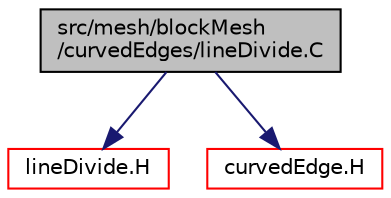 digraph "src/mesh/blockMesh/curvedEdges/lineDivide.C"
{
  bgcolor="transparent";
  edge [fontname="Helvetica",fontsize="10",labelfontname="Helvetica",labelfontsize="10"];
  node [fontname="Helvetica",fontsize="10",shape=record];
  Node0 [label="src/mesh/blockMesh\l/curvedEdges/lineDivide.C",height=0.2,width=0.4,color="black", fillcolor="grey75", style="filled", fontcolor="black"];
  Node0 -> Node1 [color="midnightblue",fontsize="10",style="solid",fontname="Helvetica"];
  Node1 [label="lineDivide.H",height=0.2,width=0.4,color="red",URL="$a07601.html"];
  Node0 -> Node126 [color="midnightblue",fontsize="10",style="solid",fontname="Helvetica"];
  Node126 [label="curvedEdge.H",height=0.2,width=0.4,color="red",URL="$a07589.html"];
}
